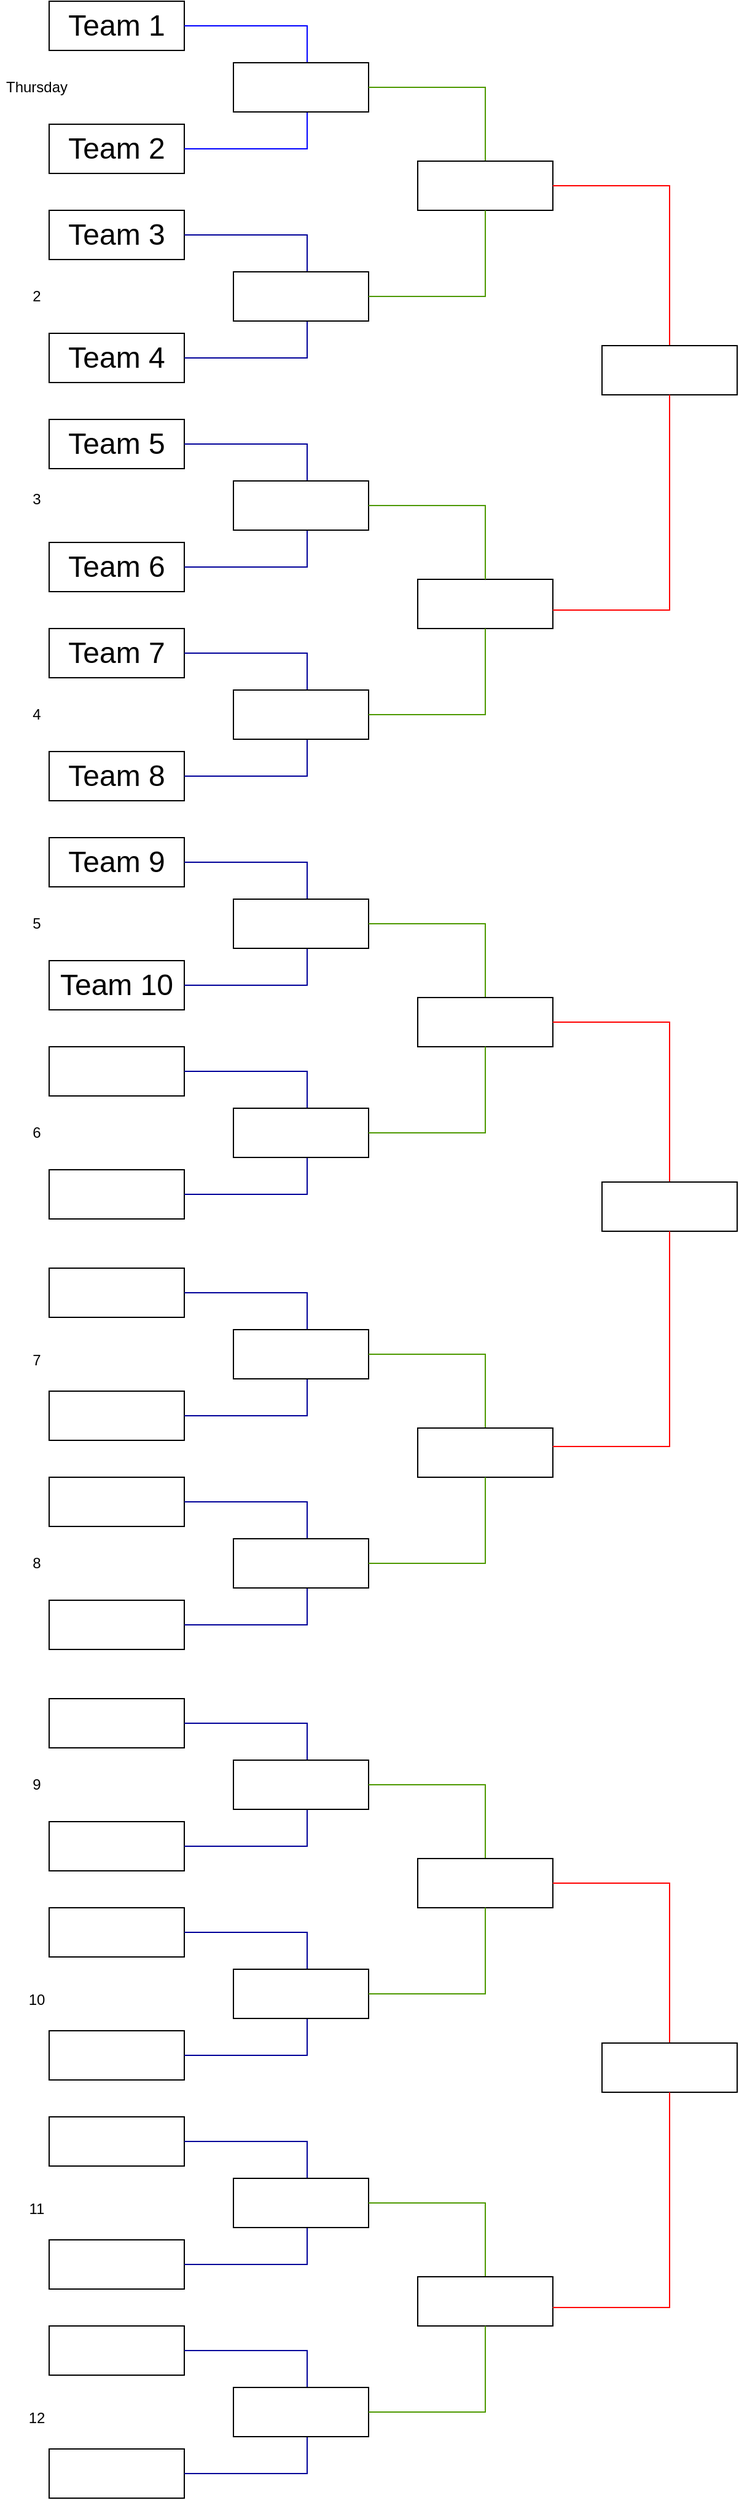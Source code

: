 <mxfile version="26.0.14">
  <diagram name="Page-1" id="8wgxy9TzFDl7dWRC7cgr">
    <mxGraphModel dx="2560" dy="1858" grid="1" gridSize="10" guides="1" tooltips="1" connect="1" arrows="1" fold="1" page="1" pageScale="1" pageWidth="850" pageHeight="1100" math="0" shadow="0">
      <root>
        <mxCell id="0" />
        <mxCell id="1" parent="0" />
        <mxCell id="CkMFdOmKAKPlQsbWJ-E4-1" value="&lt;span style=&quot;font-size: 24px;&quot;&gt;Team 5&lt;/span&gt;" style="rounded=0;whiteSpace=wrap;html=1;" parent="1" vertex="1">
          <mxGeometry x="-260" y="-100" width="110" height="40" as="geometry" />
        </mxCell>
        <mxCell id="CkMFdOmKAKPlQsbWJ-E4-3" value="&lt;span style=&quot;font-size: 24px;&quot;&gt;Team 6&lt;/span&gt;" style="rounded=0;whiteSpace=wrap;html=1;" parent="1" vertex="1">
          <mxGeometry x="-260" width="110" height="40" as="geometry" />
        </mxCell>
        <mxCell id="CkMFdOmKAKPlQsbWJ-E4-8" value="" style="endArrow=none;html=1;rounded=0;strokeColor=light-dark(#000099,#FFFFFF);" parent="1" edge="1">
          <mxGeometry width="50" height="50" relative="1" as="geometry">
            <mxPoint x="-150" y="-80" as="sourcePoint" />
            <mxPoint x="-50" y="-40" as="targetPoint" />
            <Array as="points">
              <mxPoint x="-50" y="-80" />
            </Array>
          </mxGeometry>
        </mxCell>
        <mxCell id="CkMFdOmKAKPlQsbWJ-E4-9" value="" style="endArrow=none;html=1;rounded=0;strokeColor=light-dark(#000099,#FFFFFF);" parent="1" edge="1">
          <mxGeometry width="50" height="50" relative="1" as="geometry">
            <mxPoint x="-150" y="20" as="sourcePoint" />
            <mxPoint x="-50" y="-10" as="targetPoint" />
            <Array as="points">
              <mxPoint x="-50" y="20" />
            </Array>
          </mxGeometry>
        </mxCell>
        <mxCell id="CkMFdOmKAKPlQsbWJ-E4-10" value="" style="rounded=0;whiteSpace=wrap;html=1;" parent="1" vertex="1">
          <mxGeometry x="-110" y="-50" width="110" height="40" as="geometry" />
        </mxCell>
        <mxCell id="CkMFdOmKAKPlQsbWJ-E4-11" value="&lt;span style=&quot;font-size: 24px;&quot;&gt;Team 7&lt;/span&gt;" style="rounded=0;whiteSpace=wrap;html=1;" parent="1" vertex="1">
          <mxGeometry x="-260" y="70" width="110" height="40" as="geometry" />
        </mxCell>
        <mxCell id="CkMFdOmKAKPlQsbWJ-E4-12" value="&lt;span style=&quot;font-size: 24px;&quot;&gt;Team 8&lt;/span&gt;" style="rounded=0;whiteSpace=wrap;html=1;" parent="1" vertex="1">
          <mxGeometry x="-260" y="170" width="110" height="40" as="geometry" />
        </mxCell>
        <mxCell id="CkMFdOmKAKPlQsbWJ-E4-13" value="" style="endArrow=none;html=1;rounded=0;strokeColor=light-dark(#000099,#FFFFFF);" parent="1" edge="1">
          <mxGeometry width="50" height="50" relative="1" as="geometry">
            <mxPoint x="-150" y="90" as="sourcePoint" />
            <mxPoint x="-50" y="130" as="targetPoint" />
            <Array as="points">
              <mxPoint x="-50" y="90" />
            </Array>
          </mxGeometry>
        </mxCell>
        <mxCell id="CkMFdOmKAKPlQsbWJ-E4-14" value="" style="endArrow=none;html=1;rounded=0;strokeColor=light-dark(#000099,#FFFFFF);" parent="1" edge="1">
          <mxGeometry width="50" height="50" relative="1" as="geometry">
            <mxPoint x="-150" y="190" as="sourcePoint" />
            <mxPoint x="-50" y="160" as="targetPoint" />
            <Array as="points">
              <mxPoint x="-50" y="190" />
            </Array>
          </mxGeometry>
        </mxCell>
        <mxCell id="CkMFdOmKAKPlQsbWJ-E4-15" value="" style="rounded=0;whiteSpace=wrap;html=1;" parent="1" vertex="1">
          <mxGeometry x="-110" y="120" width="110" height="40" as="geometry" />
        </mxCell>
        <mxCell id="CkMFdOmKAKPlQsbWJ-E4-16" value="&lt;span style=&quot;font-size: 24px;&quot;&gt;Team 9&lt;/span&gt;" style="rounded=0;whiteSpace=wrap;html=1;" parent="1" vertex="1">
          <mxGeometry x="-260" y="240" width="110" height="40" as="geometry" />
        </mxCell>
        <mxCell id="CkMFdOmKAKPlQsbWJ-E4-17" value="&lt;span style=&quot;font-size: 24px;&quot;&gt;Team 10&lt;/span&gt;" style="rounded=0;whiteSpace=wrap;html=1;" parent="1" vertex="1">
          <mxGeometry x="-260" y="340" width="110" height="40" as="geometry" />
        </mxCell>
        <mxCell id="CkMFdOmKAKPlQsbWJ-E4-18" value="" style="endArrow=none;html=1;rounded=0;strokeColor=light-dark(#000099,#FFFFFF);" parent="1" edge="1">
          <mxGeometry width="50" height="50" relative="1" as="geometry">
            <mxPoint x="-150" y="260" as="sourcePoint" />
            <mxPoint x="-50" y="300" as="targetPoint" />
            <Array as="points">
              <mxPoint x="-50" y="260" />
            </Array>
          </mxGeometry>
        </mxCell>
        <mxCell id="CkMFdOmKAKPlQsbWJ-E4-19" value="" style="endArrow=none;html=1;rounded=0;strokeColor=light-dark(#000099,#FFFFFF);" parent="1" edge="1">
          <mxGeometry width="50" height="50" relative="1" as="geometry">
            <mxPoint x="-150" y="360" as="sourcePoint" />
            <mxPoint x="-50" y="330" as="targetPoint" />
            <Array as="points">
              <mxPoint x="-50" y="360" />
            </Array>
          </mxGeometry>
        </mxCell>
        <mxCell id="CkMFdOmKAKPlQsbWJ-E4-20" value="" style="rounded=0;whiteSpace=wrap;html=1;" parent="1" vertex="1">
          <mxGeometry x="-110" y="290" width="110" height="40" as="geometry" />
        </mxCell>
        <mxCell id="CkMFdOmKAKPlQsbWJ-E4-21" value="" style="rounded=0;whiteSpace=wrap;html=1;" parent="1" vertex="1">
          <mxGeometry x="-260" y="410" width="110" height="40" as="geometry" />
        </mxCell>
        <mxCell id="CkMFdOmKAKPlQsbWJ-E4-22" value="" style="rounded=0;whiteSpace=wrap;html=1;" parent="1" vertex="1">
          <mxGeometry x="-260" y="510" width="110" height="40" as="geometry" />
        </mxCell>
        <mxCell id="CkMFdOmKAKPlQsbWJ-E4-23" value="" style="endArrow=none;html=1;rounded=0;strokeColor=light-dark(#000099,#FFFFFF);" parent="1" edge="1">
          <mxGeometry width="50" height="50" relative="1" as="geometry">
            <mxPoint x="-150" y="430" as="sourcePoint" />
            <mxPoint x="-50" y="470" as="targetPoint" />
            <Array as="points">
              <mxPoint x="-50" y="430" />
            </Array>
          </mxGeometry>
        </mxCell>
        <mxCell id="CkMFdOmKAKPlQsbWJ-E4-24" value="" style="endArrow=none;html=1;rounded=0;strokeColor=light-dark(#000099,#FFFFFF);" parent="1" edge="1">
          <mxGeometry width="50" height="50" relative="1" as="geometry">
            <mxPoint x="-150" y="530" as="sourcePoint" />
            <mxPoint x="-50" y="500" as="targetPoint" />
            <Array as="points">
              <mxPoint x="-50" y="530" />
            </Array>
          </mxGeometry>
        </mxCell>
        <mxCell id="CkMFdOmKAKPlQsbWJ-E4-25" value="" style="rounded=0;whiteSpace=wrap;html=1;" parent="1" vertex="1">
          <mxGeometry x="-110" y="460" width="110" height="40" as="geometry" />
        </mxCell>
        <mxCell id="CkMFdOmKAKPlQsbWJ-E4-26" value="" style="rounded=0;whiteSpace=wrap;html=1;" parent="1" vertex="1">
          <mxGeometry x="-260" y="590" width="110" height="40" as="geometry" />
        </mxCell>
        <mxCell id="CkMFdOmKAKPlQsbWJ-E4-27" value="" style="rounded=0;whiteSpace=wrap;html=1;" parent="1" vertex="1">
          <mxGeometry x="-260" y="690" width="110" height="40" as="geometry" />
        </mxCell>
        <mxCell id="CkMFdOmKAKPlQsbWJ-E4-28" value="" style="endArrow=none;html=1;rounded=0;strokeColor=light-dark(#000099,#FFFFFF);" parent="1" edge="1">
          <mxGeometry width="50" height="50" relative="1" as="geometry">
            <mxPoint x="-150" y="610" as="sourcePoint" />
            <mxPoint x="-50" y="650" as="targetPoint" />
            <Array as="points">
              <mxPoint x="-50" y="610" />
            </Array>
          </mxGeometry>
        </mxCell>
        <mxCell id="CkMFdOmKAKPlQsbWJ-E4-29" value="" style="endArrow=none;html=1;rounded=0;strokeColor=light-dark(#000099,#FFFFFF);" parent="1" edge="1">
          <mxGeometry width="50" height="50" relative="1" as="geometry">
            <mxPoint x="-150" y="710" as="sourcePoint" />
            <mxPoint x="-50" y="680" as="targetPoint" />
            <Array as="points">
              <mxPoint x="-50" y="710" />
            </Array>
          </mxGeometry>
        </mxCell>
        <mxCell id="CkMFdOmKAKPlQsbWJ-E4-30" value="" style="rounded=0;whiteSpace=wrap;html=1;" parent="1" vertex="1">
          <mxGeometry x="-110" y="640" width="110" height="40" as="geometry" />
        </mxCell>
        <mxCell id="CkMFdOmKAKPlQsbWJ-E4-36" value="" style="rounded=0;whiteSpace=wrap;html=1;" parent="1" vertex="1">
          <mxGeometry x="-260" y="760" width="110" height="40" as="geometry" />
        </mxCell>
        <mxCell id="CkMFdOmKAKPlQsbWJ-E4-37" value="" style="rounded=0;whiteSpace=wrap;html=1;" parent="1" vertex="1">
          <mxGeometry x="-260" y="860" width="110" height="40" as="geometry" />
        </mxCell>
        <mxCell id="CkMFdOmKAKPlQsbWJ-E4-38" value="" style="endArrow=none;html=1;rounded=0;strokeColor=light-dark(#000099,#FFFFFF);" parent="1" edge="1">
          <mxGeometry width="50" height="50" relative="1" as="geometry">
            <mxPoint x="-150" y="780" as="sourcePoint" />
            <mxPoint x="-50" y="820" as="targetPoint" />
            <Array as="points">
              <mxPoint x="-50" y="780" />
            </Array>
          </mxGeometry>
        </mxCell>
        <mxCell id="CkMFdOmKAKPlQsbWJ-E4-39" value="" style="endArrow=none;html=1;rounded=0;strokeColor=light-dark(#000099,#FFFFFF);" parent="1" edge="1">
          <mxGeometry width="50" height="50" relative="1" as="geometry">
            <mxPoint x="-150" y="880" as="sourcePoint" />
            <mxPoint x="-50" y="850" as="targetPoint" />
            <Array as="points">
              <mxPoint x="-50" y="880" />
            </Array>
          </mxGeometry>
        </mxCell>
        <mxCell id="CkMFdOmKAKPlQsbWJ-E4-40" value="" style="rounded=0;whiteSpace=wrap;html=1;" parent="1" vertex="1">
          <mxGeometry x="-110" y="810" width="110" height="40" as="geometry" />
        </mxCell>
        <mxCell id="CkMFdOmKAKPlQsbWJ-E4-41" value="" style="rounded=0;whiteSpace=wrap;html=1;" parent="1" vertex="1">
          <mxGeometry x="-260" y="940" width="110" height="40" as="geometry" />
        </mxCell>
        <mxCell id="CkMFdOmKAKPlQsbWJ-E4-42" value="" style="rounded=0;whiteSpace=wrap;html=1;" parent="1" vertex="1">
          <mxGeometry x="-260" y="1040" width="110" height="40" as="geometry" />
        </mxCell>
        <mxCell id="CkMFdOmKAKPlQsbWJ-E4-43" value="" style="endArrow=none;html=1;rounded=0;strokeColor=light-dark(#000099,#FFFFFF);" parent="1" edge="1">
          <mxGeometry width="50" height="50" relative="1" as="geometry">
            <mxPoint x="-150" y="960" as="sourcePoint" />
            <mxPoint x="-50" y="1000" as="targetPoint" />
            <Array as="points">
              <mxPoint x="-50" y="960" />
            </Array>
          </mxGeometry>
        </mxCell>
        <mxCell id="CkMFdOmKAKPlQsbWJ-E4-44" value="" style="endArrow=none;html=1;rounded=0;strokeColor=light-dark(#000099,#FFFFFF);" parent="1" edge="1">
          <mxGeometry width="50" height="50" relative="1" as="geometry">
            <mxPoint x="-150" y="1060" as="sourcePoint" />
            <mxPoint x="-50" y="1030" as="targetPoint" />
            <Array as="points">
              <mxPoint x="-50" y="1060" />
            </Array>
          </mxGeometry>
        </mxCell>
        <mxCell id="CkMFdOmKAKPlQsbWJ-E4-45" value="" style="rounded=0;whiteSpace=wrap;html=1;" parent="1" vertex="1">
          <mxGeometry x="-110" y="990" width="110" height="40" as="geometry" />
        </mxCell>
        <mxCell id="CkMFdOmKAKPlQsbWJ-E4-46" value="" style="rounded=0;whiteSpace=wrap;html=1;" parent="1" vertex="1">
          <mxGeometry x="-260" y="1110" width="110" height="40" as="geometry" />
        </mxCell>
        <mxCell id="CkMFdOmKAKPlQsbWJ-E4-47" value="" style="rounded=0;whiteSpace=wrap;html=1;" parent="1" vertex="1">
          <mxGeometry x="-260" y="1210" width="110" height="40" as="geometry" />
        </mxCell>
        <mxCell id="CkMFdOmKAKPlQsbWJ-E4-48" value="" style="endArrow=none;html=1;rounded=0;strokeColor=light-dark(#000099,#FFFFFF);" parent="1" edge="1">
          <mxGeometry width="50" height="50" relative="1" as="geometry">
            <mxPoint x="-150" y="1130" as="sourcePoint" />
            <mxPoint x="-50" y="1170" as="targetPoint" />
            <Array as="points">
              <mxPoint x="-50" y="1130" />
            </Array>
          </mxGeometry>
        </mxCell>
        <mxCell id="CkMFdOmKAKPlQsbWJ-E4-49" value="" style="endArrow=none;html=1;rounded=0;strokeColor=light-dark(#000099,#FFFFFF);" parent="1" edge="1">
          <mxGeometry width="50" height="50" relative="1" as="geometry">
            <mxPoint x="-150" y="1230" as="sourcePoint" />
            <mxPoint x="-50" y="1200" as="targetPoint" />
            <Array as="points">
              <mxPoint x="-50" y="1230" />
            </Array>
          </mxGeometry>
        </mxCell>
        <mxCell id="CkMFdOmKAKPlQsbWJ-E4-50" value="" style="rounded=0;whiteSpace=wrap;html=1;" parent="1" vertex="1">
          <mxGeometry x="-110" y="1160" width="110" height="40" as="geometry" />
        </mxCell>
        <mxCell id="CkMFdOmKAKPlQsbWJ-E4-51" value="" style="rounded=0;whiteSpace=wrap;html=1;" parent="1" vertex="1">
          <mxGeometry x="-260" y="1280" width="110" height="40" as="geometry" />
        </mxCell>
        <mxCell id="CkMFdOmKAKPlQsbWJ-E4-52" value="" style="rounded=0;whiteSpace=wrap;html=1;" parent="1" vertex="1">
          <mxGeometry x="-260" y="1380" width="110" height="40" as="geometry" />
        </mxCell>
        <mxCell id="CkMFdOmKAKPlQsbWJ-E4-53" value="" style="endArrow=none;html=1;rounded=0;strokeColor=light-dark(#000099,#FFFFFF);" parent="1" edge="1">
          <mxGeometry width="50" height="50" relative="1" as="geometry">
            <mxPoint x="-150" y="1300" as="sourcePoint" />
            <mxPoint x="-50" y="1340" as="targetPoint" />
            <Array as="points">
              <mxPoint x="-50" y="1300" />
            </Array>
          </mxGeometry>
        </mxCell>
        <mxCell id="CkMFdOmKAKPlQsbWJ-E4-54" value="" style="endArrow=none;html=1;rounded=0;strokeColor=light-dark(#000099,#FFFFFF);" parent="1" edge="1">
          <mxGeometry width="50" height="50" relative="1" as="geometry">
            <mxPoint x="-150" y="1400" as="sourcePoint" />
            <mxPoint x="-50" y="1370" as="targetPoint" />
            <Array as="points">
              <mxPoint x="-50" y="1400" />
            </Array>
          </mxGeometry>
        </mxCell>
        <mxCell id="CkMFdOmKAKPlQsbWJ-E4-55" value="" style="rounded=0;whiteSpace=wrap;html=1;" parent="1" vertex="1">
          <mxGeometry x="-110" y="1330" width="110" height="40" as="geometry" />
        </mxCell>
        <mxCell id="CkMFdOmKAKPlQsbWJ-E4-56" value="" style="rounded=0;whiteSpace=wrap;html=1;" parent="1" vertex="1">
          <mxGeometry x="-260" y="1450" width="110" height="40" as="geometry" />
        </mxCell>
        <mxCell id="CkMFdOmKAKPlQsbWJ-E4-57" value="" style="rounded=0;whiteSpace=wrap;html=1;" parent="1" vertex="1">
          <mxGeometry x="-260" y="1550" width="110" height="40" as="geometry" />
        </mxCell>
        <mxCell id="CkMFdOmKAKPlQsbWJ-E4-58" value="" style="endArrow=none;html=1;rounded=0;strokeColor=light-dark(#000099,#FFFFFF);" parent="1" edge="1">
          <mxGeometry width="50" height="50" relative="1" as="geometry">
            <mxPoint x="-150" y="1470" as="sourcePoint" />
            <mxPoint x="-50" y="1510" as="targetPoint" />
            <Array as="points">
              <mxPoint x="-50" y="1470" />
            </Array>
          </mxGeometry>
        </mxCell>
        <mxCell id="CkMFdOmKAKPlQsbWJ-E4-59" value="" style="endArrow=none;html=1;rounded=0;strokeColor=light-dark(#000099,#FFFFFF);" parent="1" edge="1">
          <mxGeometry width="50" height="50" relative="1" as="geometry">
            <mxPoint x="-150" y="1570" as="sourcePoint" />
            <mxPoint x="-50" y="1540" as="targetPoint" />
            <Array as="points">
              <mxPoint x="-50" y="1570" />
            </Array>
          </mxGeometry>
        </mxCell>
        <mxCell id="CkMFdOmKAKPlQsbWJ-E4-60" value="" style="rounded=0;whiteSpace=wrap;html=1;" parent="1" vertex="1">
          <mxGeometry x="-110" y="1500" width="110" height="40" as="geometry" />
        </mxCell>
        <mxCell id="CkMFdOmKAKPlQsbWJ-E4-61" value="&lt;span style=&quot;font-size: 24px;&quot;&gt;Team 3&lt;/span&gt;" style="rounded=0;whiteSpace=wrap;html=1;" parent="1" vertex="1">
          <mxGeometry x="-260" y="-270" width="110" height="40" as="geometry" />
        </mxCell>
        <mxCell id="CkMFdOmKAKPlQsbWJ-E4-62" value="&lt;span style=&quot;font-size: 24px;&quot;&gt;Team 4&lt;/span&gt;" style="rounded=0;whiteSpace=wrap;html=1;" parent="1" vertex="1">
          <mxGeometry x="-260" y="-170" width="110" height="40" as="geometry" />
        </mxCell>
        <mxCell id="CkMFdOmKAKPlQsbWJ-E4-63" value="" style="endArrow=none;html=1;rounded=0;strokeColor=light-dark(#000099,#FFFFFF);" parent="1" edge="1">
          <mxGeometry width="50" height="50" relative="1" as="geometry">
            <mxPoint x="-150" y="-250" as="sourcePoint" />
            <mxPoint x="-50" y="-210" as="targetPoint" />
            <Array as="points">
              <mxPoint x="-50" y="-250" />
            </Array>
          </mxGeometry>
        </mxCell>
        <mxCell id="CkMFdOmKAKPlQsbWJ-E4-64" value="" style="endArrow=none;html=1;rounded=0;strokeColor=light-dark(#000099,#FFFFFF);" parent="1" edge="1">
          <mxGeometry width="50" height="50" relative="1" as="geometry">
            <mxPoint x="-150" y="-150" as="sourcePoint" />
            <mxPoint x="-50" y="-180" as="targetPoint" />
            <Array as="points">
              <mxPoint x="-50" y="-150" />
            </Array>
          </mxGeometry>
        </mxCell>
        <mxCell id="CkMFdOmKAKPlQsbWJ-E4-65" value="" style="rounded=0;whiteSpace=wrap;html=1;" parent="1" vertex="1">
          <mxGeometry x="-110" y="-220" width="110" height="40" as="geometry" />
        </mxCell>
        <mxCell id="CkMFdOmKAKPlQsbWJ-E4-66" value="&lt;font style=&quot;font-size: 24px;&quot;&gt;Team 1&lt;/font&gt;" style="rounded=0;whiteSpace=wrap;html=1;" parent="1" vertex="1">
          <mxGeometry x="-260" y="-440" width="110" height="40" as="geometry" />
        </mxCell>
        <mxCell id="CkMFdOmKAKPlQsbWJ-E4-67" value="&lt;span style=&quot;font-size: 24px;&quot;&gt;Team 2&lt;/span&gt;" style="rounded=0;whiteSpace=wrap;html=1;" parent="1" vertex="1">
          <mxGeometry x="-260" y="-340" width="110" height="40" as="geometry" />
        </mxCell>
        <mxCell id="CkMFdOmKAKPlQsbWJ-E4-68" value="" style="endArrow=none;html=1;rounded=0;strokeColor=light-dark(#0000FF,#FFFFFF);" parent="1" edge="1">
          <mxGeometry width="50" height="50" relative="1" as="geometry">
            <mxPoint x="-150" y="-420" as="sourcePoint" />
            <mxPoint x="-50" y="-380" as="targetPoint" />
            <Array as="points">
              <mxPoint x="-50" y="-420" />
            </Array>
          </mxGeometry>
        </mxCell>
        <mxCell id="CkMFdOmKAKPlQsbWJ-E4-69" value="" style="endArrow=none;html=1;rounded=0;strokeColor=light-dark(#0000FF,#FFFFFF);" parent="1" edge="1">
          <mxGeometry width="50" height="50" relative="1" as="geometry">
            <mxPoint x="-150" y="-320" as="sourcePoint" />
            <mxPoint x="-50" y="-350" as="targetPoint" />
            <Array as="points">
              <mxPoint x="-50" y="-320" />
            </Array>
          </mxGeometry>
        </mxCell>
        <mxCell id="CkMFdOmKAKPlQsbWJ-E4-70" value="" style="rounded=0;whiteSpace=wrap;html=1;" parent="1" vertex="1">
          <mxGeometry x="-110" y="-390" width="110" height="40" as="geometry" />
        </mxCell>
        <mxCell id="CkMFdOmKAKPlQsbWJ-E4-131" value="" style="endArrow=none;html=1;rounded=0;entryX=0.5;entryY=0;entryDx=0;entryDy=0;strokeColor=light-dark(#4D9900,#FFFFFF);" parent="1" target="CkMFdOmKAKPlQsbWJ-E4-133" edge="1">
          <mxGeometry width="50" height="50" relative="1" as="geometry">
            <mxPoint y="-370" as="sourcePoint" />
            <mxPoint x="99" y="-305" as="targetPoint" />
            <Array as="points">
              <mxPoint x="95" y="-370" />
            </Array>
          </mxGeometry>
        </mxCell>
        <mxCell id="CkMFdOmKAKPlQsbWJ-E4-133" value="" style="rounded=0;whiteSpace=wrap;html=1;" parent="1" vertex="1">
          <mxGeometry x="40" y="-310" width="110" height="40" as="geometry" />
        </mxCell>
        <mxCell id="CkMFdOmKAKPlQsbWJ-E4-134" value="" style="endArrow=none;html=1;rounded=0;strokeColor=light-dark(#4D9900,#FFFFFF);" parent="1" target="CkMFdOmKAKPlQsbWJ-E4-133" edge="1">
          <mxGeometry width="50" height="50" relative="1" as="geometry">
            <mxPoint y="-200" as="sourcePoint" />
            <mxPoint x="95" y="-140" as="targetPoint" />
            <Array as="points">
              <mxPoint x="95" y="-200" />
            </Array>
          </mxGeometry>
        </mxCell>
        <mxCell id="CkMFdOmKAKPlQsbWJ-E4-136" value="" style="rounded=0;whiteSpace=wrap;html=1;" parent="1" vertex="1">
          <mxGeometry x="40" y="30" width="110" height="40" as="geometry" />
        </mxCell>
        <mxCell id="CkMFdOmKAKPlQsbWJ-E4-137" value="" style="endArrow=none;html=1;rounded=0;entryX=0.5;entryY=0;entryDx=0;entryDy=0;strokeColor=light-dark(#4D9900,#FFFFFF);" parent="1" edge="1">
          <mxGeometry width="50" height="50" relative="1" as="geometry">
            <mxPoint y="-30" as="sourcePoint" />
            <mxPoint x="95" y="30" as="targetPoint" />
            <Array as="points">
              <mxPoint x="95" y="-30" />
            </Array>
          </mxGeometry>
        </mxCell>
        <mxCell id="CkMFdOmKAKPlQsbWJ-E4-138" value="" style="endArrow=none;html=1;rounded=0;strokeColor=light-dark(#4D9900,#FFFFFF);" parent="1" edge="1">
          <mxGeometry width="50" height="50" relative="1" as="geometry">
            <mxPoint y="140" as="sourcePoint" />
            <mxPoint x="95" y="70" as="targetPoint" />
            <Array as="points">
              <mxPoint x="95" y="140" />
            </Array>
          </mxGeometry>
        </mxCell>
        <mxCell id="CkMFdOmKAKPlQsbWJ-E4-139" value="" style="endArrow=none;html=1;rounded=0;entryX=0.5;entryY=0;entryDx=0;entryDy=0;strokeColor=light-dark(#4D9900,#FFFFFF);" parent="1" target="CkMFdOmKAKPlQsbWJ-E4-140" edge="1">
          <mxGeometry width="50" height="50" relative="1" as="geometry">
            <mxPoint y="310" as="sourcePoint" />
            <mxPoint x="99" y="375" as="targetPoint" />
            <Array as="points">
              <mxPoint x="95" y="310" />
            </Array>
          </mxGeometry>
        </mxCell>
        <mxCell id="CkMFdOmKAKPlQsbWJ-E4-140" value="" style="rounded=0;whiteSpace=wrap;html=1;" parent="1" vertex="1">
          <mxGeometry x="40" y="370" width="110" height="40" as="geometry" />
        </mxCell>
        <mxCell id="CkMFdOmKAKPlQsbWJ-E4-141" value="" style="endArrow=none;html=1;rounded=0;strokeColor=light-dark(#4D9900,#FFFFFF);" parent="1" target="CkMFdOmKAKPlQsbWJ-E4-140" edge="1">
          <mxGeometry width="50" height="50" relative="1" as="geometry">
            <mxPoint y="480" as="sourcePoint" />
            <mxPoint x="95" y="540" as="targetPoint" />
            <Array as="points">
              <mxPoint x="95" y="480" />
            </Array>
          </mxGeometry>
        </mxCell>
        <mxCell id="CkMFdOmKAKPlQsbWJ-E4-142" value="" style="endArrow=none;html=1;rounded=0;entryX=0.5;entryY=0;entryDx=0;entryDy=0;strokeColor=light-dark(#4D9900,#FFFFFF);" parent="1" target="CkMFdOmKAKPlQsbWJ-E4-143" edge="1">
          <mxGeometry width="50" height="50" relative="1" as="geometry">
            <mxPoint y="660" as="sourcePoint" />
            <mxPoint x="99" y="725" as="targetPoint" />
            <Array as="points">
              <mxPoint x="95" y="660" />
            </Array>
          </mxGeometry>
        </mxCell>
        <mxCell id="CkMFdOmKAKPlQsbWJ-E4-143" value="" style="rounded=0;whiteSpace=wrap;html=1;" parent="1" vertex="1">
          <mxGeometry x="40" y="720" width="110" height="40" as="geometry" />
        </mxCell>
        <mxCell id="CkMFdOmKAKPlQsbWJ-E4-144" value="" style="endArrow=none;html=1;rounded=0;strokeColor=light-dark(#4D9900,#FFFFFF);" parent="1" target="CkMFdOmKAKPlQsbWJ-E4-143" edge="1">
          <mxGeometry width="50" height="50" relative="1" as="geometry">
            <mxPoint y="830" as="sourcePoint" />
            <mxPoint x="95" y="890" as="targetPoint" />
            <Array as="points">
              <mxPoint x="95" y="830" />
            </Array>
          </mxGeometry>
        </mxCell>
        <mxCell id="CkMFdOmKAKPlQsbWJ-E4-145" value="" style="endArrow=none;html=1;rounded=0;entryX=0.5;entryY=0;entryDx=0;entryDy=0;strokeColor=light-dark(#4D9900,#FFFFFF);" parent="1" target="CkMFdOmKAKPlQsbWJ-E4-146" edge="1">
          <mxGeometry width="50" height="50" relative="1" as="geometry">
            <mxPoint y="1010" as="sourcePoint" />
            <mxPoint x="99" y="1075" as="targetPoint" />
            <Array as="points">
              <mxPoint x="95" y="1010" />
            </Array>
          </mxGeometry>
        </mxCell>
        <mxCell id="CkMFdOmKAKPlQsbWJ-E4-146" value="" style="rounded=0;whiteSpace=wrap;html=1;" parent="1" vertex="1">
          <mxGeometry x="40" y="1070" width="110" height="40" as="geometry" />
        </mxCell>
        <mxCell id="CkMFdOmKAKPlQsbWJ-E4-147" value="" style="endArrow=none;html=1;rounded=0;strokeColor=light-dark(#4D9900,#FFFFFF);" parent="1" target="CkMFdOmKAKPlQsbWJ-E4-146" edge="1">
          <mxGeometry width="50" height="50" relative="1" as="geometry">
            <mxPoint y="1180" as="sourcePoint" />
            <mxPoint x="95" y="1240" as="targetPoint" />
            <Array as="points">
              <mxPoint x="95" y="1180" />
            </Array>
          </mxGeometry>
        </mxCell>
        <mxCell id="CkMFdOmKAKPlQsbWJ-E4-148" value="" style="endArrow=none;html=1;rounded=0;entryX=0.5;entryY=0;entryDx=0;entryDy=0;strokeColor=light-dark(#4D9900,#FFFFFF);" parent="1" target="CkMFdOmKAKPlQsbWJ-E4-149" edge="1">
          <mxGeometry width="50" height="50" relative="1" as="geometry">
            <mxPoint y="1350" as="sourcePoint" />
            <mxPoint x="99" y="1415" as="targetPoint" />
            <Array as="points">
              <mxPoint x="95" y="1350" />
            </Array>
          </mxGeometry>
        </mxCell>
        <mxCell id="CkMFdOmKAKPlQsbWJ-E4-149" value="" style="rounded=0;whiteSpace=wrap;html=1;" parent="1" vertex="1">
          <mxGeometry x="40" y="1410" width="110" height="40" as="geometry" />
        </mxCell>
        <mxCell id="CkMFdOmKAKPlQsbWJ-E4-150" value="" style="endArrow=none;html=1;rounded=0;strokeColor=light-dark(#4D9900,#FFFFFF);" parent="1" target="CkMFdOmKAKPlQsbWJ-E4-149" edge="1">
          <mxGeometry width="50" height="50" relative="1" as="geometry">
            <mxPoint y="1520" as="sourcePoint" />
            <mxPoint x="95" y="1580" as="targetPoint" />
            <Array as="points">
              <mxPoint x="95" y="1520" />
            </Array>
          </mxGeometry>
        </mxCell>
        <mxCell id="CkMFdOmKAKPlQsbWJ-E4-151" value="" style="endArrow=none;html=1;rounded=0;entryX=0.5;entryY=0;entryDx=0;entryDy=0;strokeColor=light-dark(#FF0000,#FFFFFF);" parent="1" target="CkMFdOmKAKPlQsbWJ-E4-152" edge="1">
          <mxGeometry width="50" height="50" relative="1" as="geometry">
            <mxPoint x="150" y="-290" as="sourcePoint" />
            <mxPoint x="245" y="-230" as="targetPoint" />
            <Array as="points">
              <mxPoint x="245" y="-290" />
            </Array>
          </mxGeometry>
        </mxCell>
        <mxCell id="CkMFdOmKAKPlQsbWJ-E4-152" value="" style="rounded=0;whiteSpace=wrap;html=1;" parent="1" vertex="1">
          <mxGeometry x="190" y="-160" width="110" height="40" as="geometry" />
        </mxCell>
        <mxCell id="CkMFdOmKAKPlQsbWJ-E4-153" value="" style="endArrow=none;html=1;rounded=0;strokeColor=light-dark(#FF0000,#FFFFFF);entryX=0.5;entryY=1;entryDx=0;entryDy=0;" parent="1" target="CkMFdOmKAKPlQsbWJ-E4-152" edge="1">
          <mxGeometry width="50" height="50" relative="1" as="geometry">
            <mxPoint x="150" y="55" as="sourcePoint" />
            <mxPoint x="245" y="-15" as="targetPoint" />
            <Array as="points">
              <mxPoint x="245" y="55" />
            </Array>
          </mxGeometry>
        </mxCell>
        <mxCell id="CkMFdOmKAKPlQsbWJ-E4-154" value="" style="endArrow=none;html=1;rounded=0;entryX=0.5;entryY=0;entryDx=0;entryDy=0;strokeColor=light-dark(#FF0000,#FFFFFF);" parent="1" target="CkMFdOmKAKPlQsbWJ-E4-155" edge="1">
          <mxGeometry width="50" height="50" relative="1" as="geometry">
            <mxPoint x="150" y="390" as="sourcePoint" />
            <mxPoint x="245" y="450" as="targetPoint" />
            <Array as="points">
              <mxPoint x="245" y="390" />
            </Array>
          </mxGeometry>
        </mxCell>
        <mxCell id="CkMFdOmKAKPlQsbWJ-E4-155" value="" style="rounded=0;whiteSpace=wrap;html=1;" parent="1" vertex="1">
          <mxGeometry x="190" y="520" width="110" height="40" as="geometry" />
        </mxCell>
        <mxCell id="CkMFdOmKAKPlQsbWJ-E4-156" value="" style="endArrow=none;html=1;rounded=0;strokeColor=light-dark(#FF0000,#FFFFFF);entryX=0.5;entryY=1;entryDx=0;entryDy=0;" parent="1" target="CkMFdOmKAKPlQsbWJ-E4-155" edge="1">
          <mxGeometry width="50" height="50" relative="1" as="geometry">
            <mxPoint x="150" y="735" as="sourcePoint" />
            <mxPoint x="245" y="665" as="targetPoint" />
            <Array as="points">
              <mxPoint x="245" y="735" />
            </Array>
          </mxGeometry>
        </mxCell>
        <mxCell id="CkMFdOmKAKPlQsbWJ-E4-157" value="" style="endArrow=none;html=1;rounded=0;entryX=0.5;entryY=0;entryDx=0;entryDy=0;strokeColor=light-dark(#FF0000,#FFFFFF);" parent="1" target="CkMFdOmKAKPlQsbWJ-E4-158" edge="1">
          <mxGeometry width="50" height="50" relative="1" as="geometry">
            <mxPoint x="150" y="1090" as="sourcePoint" />
            <mxPoint x="245" y="1150" as="targetPoint" />
            <Array as="points">
              <mxPoint x="245" y="1090" />
            </Array>
          </mxGeometry>
        </mxCell>
        <mxCell id="CkMFdOmKAKPlQsbWJ-E4-158" value="" style="rounded=0;whiteSpace=wrap;html=1;" parent="1" vertex="1">
          <mxGeometry x="190" y="1220" width="110" height="40" as="geometry" />
        </mxCell>
        <mxCell id="CkMFdOmKAKPlQsbWJ-E4-159" value="" style="endArrow=none;html=1;rounded=0;strokeColor=light-dark(#FF0000,#FFFFFF);entryX=0.5;entryY=1;entryDx=0;entryDy=0;" parent="1" target="CkMFdOmKAKPlQsbWJ-E4-158" edge="1">
          <mxGeometry width="50" height="50" relative="1" as="geometry">
            <mxPoint x="150" y="1435" as="sourcePoint" />
            <mxPoint x="245" y="1365" as="targetPoint" />
            <Array as="points">
              <mxPoint x="245" y="1435" />
            </Array>
          </mxGeometry>
        </mxCell>
        <mxCell id="CkMFdOmKAKPlQsbWJ-E4-161" value="Thursday" style="text;html=1;align=center;verticalAlign=middle;whiteSpace=wrap;rounded=0;" parent="1" vertex="1">
          <mxGeometry x="-300" y="-385" width="60" height="30" as="geometry" />
        </mxCell>
        <mxCell id="CkMFdOmKAKPlQsbWJ-E4-162" value="2" style="text;html=1;align=center;verticalAlign=middle;whiteSpace=wrap;rounded=0;" parent="1" vertex="1">
          <mxGeometry x="-300" y="-215" width="60" height="30" as="geometry" />
        </mxCell>
        <mxCell id="CkMFdOmKAKPlQsbWJ-E4-163" value="3" style="text;html=1;align=center;verticalAlign=middle;whiteSpace=wrap;rounded=0;" parent="1" vertex="1">
          <mxGeometry x="-300" y="-50" width="60" height="30" as="geometry" />
        </mxCell>
        <mxCell id="CkMFdOmKAKPlQsbWJ-E4-164" value="4" style="text;html=1;align=center;verticalAlign=middle;whiteSpace=wrap;rounded=0;" parent="1" vertex="1">
          <mxGeometry x="-300" y="125" width="60" height="30" as="geometry" />
        </mxCell>
        <mxCell id="CkMFdOmKAKPlQsbWJ-E4-165" value="5" style="text;html=1;align=center;verticalAlign=middle;whiteSpace=wrap;rounded=0;" parent="1" vertex="1">
          <mxGeometry x="-300" y="295" width="60" height="30" as="geometry" />
        </mxCell>
        <mxCell id="CkMFdOmKAKPlQsbWJ-E4-166" value="6" style="text;html=1;align=center;verticalAlign=middle;whiteSpace=wrap;rounded=0;" parent="1" vertex="1">
          <mxGeometry x="-300" y="465" width="60" height="30" as="geometry" />
        </mxCell>
        <mxCell id="CkMFdOmKAKPlQsbWJ-E4-167" value="7" style="text;html=1;align=center;verticalAlign=middle;whiteSpace=wrap;rounded=0;" parent="1" vertex="1">
          <mxGeometry x="-300" y="650" width="60" height="30" as="geometry" />
        </mxCell>
        <mxCell id="CkMFdOmKAKPlQsbWJ-E4-168" value="8" style="text;html=1;align=center;verticalAlign=middle;whiteSpace=wrap;rounded=0;" parent="1" vertex="1">
          <mxGeometry x="-300" y="815" width="60" height="30" as="geometry" />
        </mxCell>
        <mxCell id="CkMFdOmKAKPlQsbWJ-E4-169" value="9" style="text;html=1;align=center;verticalAlign=middle;whiteSpace=wrap;rounded=0;" parent="1" vertex="1">
          <mxGeometry x="-300" y="995" width="60" height="30" as="geometry" />
        </mxCell>
        <mxCell id="CkMFdOmKAKPlQsbWJ-E4-170" value="10" style="text;html=1;align=center;verticalAlign=middle;whiteSpace=wrap;rounded=0;" parent="1" vertex="1">
          <mxGeometry x="-300" y="1170" width="60" height="30" as="geometry" />
        </mxCell>
        <mxCell id="CkMFdOmKAKPlQsbWJ-E4-171" value="11" style="text;html=1;align=center;verticalAlign=middle;whiteSpace=wrap;rounded=0;" parent="1" vertex="1">
          <mxGeometry x="-300" y="1340" width="60" height="30" as="geometry" />
        </mxCell>
        <mxCell id="CkMFdOmKAKPlQsbWJ-E4-172" value="12" style="text;html=1;align=center;verticalAlign=middle;whiteSpace=wrap;rounded=0;" parent="1" vertex="1">
          <mxGeometry x="-300" y="1510" width="60" height="30" as="geometry" />
        </mxCell>
      </root>
    </mxGraphModel>
  </diagram>
</mxfile>
